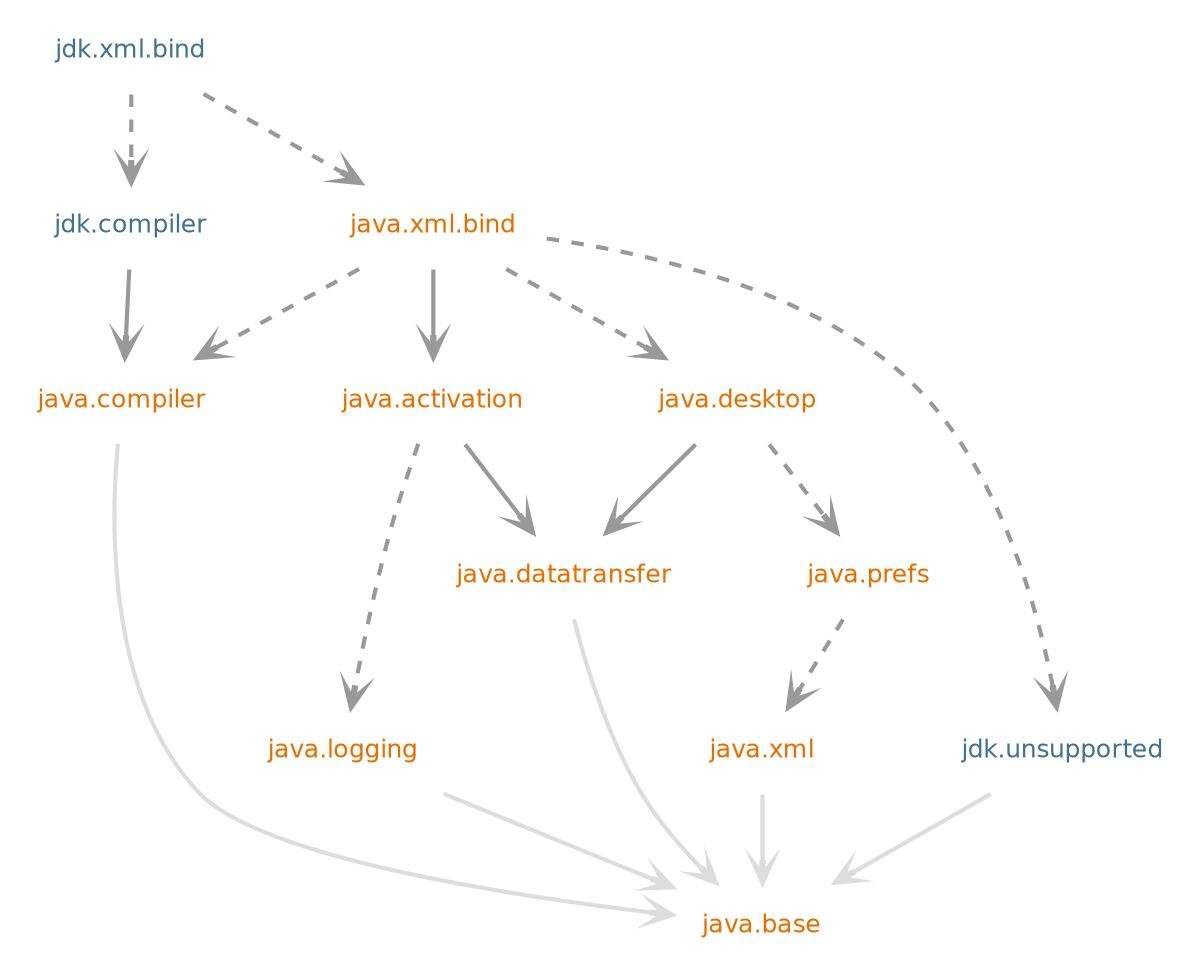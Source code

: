 digraph "jdk.xml.bind" {
  nodesep=.5;
  ranksep=0.600000;
  pencolor=transparent;
  node [shape=plaintext, fontcolor="#000000", fontname="DejaVuSans", fontsize=12, margin=".2,.2"];
  edge [penwidth=2, color="#999999", arrowhead=open, arrowsize=1];
  {rank=same "java.logging","java.xml"}
  {rank=same "java.compiler"}
  {rank=same "java.desktop"}
  {rank=same "java.xml.bind"}
  subgraph se {
  "java.activation" [fontcolor="#e76f00", group=java];
  "java.base" [fontcolor="#e76f00", group=java];
  "java.compiler" [fontcolor="#e76f00", group=java];
  "java.datatransfer" [fontcolor="#e76f00", group=java];
  "java.desktop" [fontcolor="#e76f00", group=java];
  "java.logging" [fontcolor="#e76f00", group=java];
  "java.prefs" [fontcolor="#e76f00", group=java];
  "java.xml" [fontcolor="#e76f00", group=java];
  "java.xml.bind" [fontcolor="#e76f00", group=java];
  }
  subgraph jdk {
  "jdk.compiler" [fontcolor="#437291", group=jdk];
  "jdk.unsupported" [fontcolor="#437291", group=jdk];
  "jdk.xml.bind" [fontcolor="#437291", group=jdk];
  }
  "java.activation" -> "java.logging" [style="dashed", weight=10];
  "java.activation" -> "java.datatransfer" [weight=10];
  "java.compiler" -> "java.base" [color="#dddddd", weight=10];
  "java.datatransfer" -> "java.base" [color="#dddddd", weight=10];
  "java.desktop" -> "java.prefs" [style="dashed", weight=10];
  "java.desktop" -> "java.datatransfer" [weight=10];
  "java.logging" -> "java.base" [color="#dddddd", weight=10];
  "java.prefs" -> "java.xml" [style="dashed", weight=10];
  "java.xml" -> "java.base" [color="#dddddd", weight=10000];
  "java.xml.bind" -> "java.desktop" [style="dashed", weight=10];
  "java.xml.bind" -> "java.compiler" [style="dashed", weight=10];
  "java.xml.bind" -> "java.activation" [weight=10];
  "java.xml.bind" -> "jdk.unsupported" [style="dashed"];
  "jdk.compiler" -> "java.compiler" [];
  "jdk.unsupported" -> "java.base" [color="#dddddd"];
  "jdk.xml.bind" -> "java.xml.bind" [style="dashed"];
  "jdk.xml.bind" -> "jdk.compiler" [style="dashed"];
}
